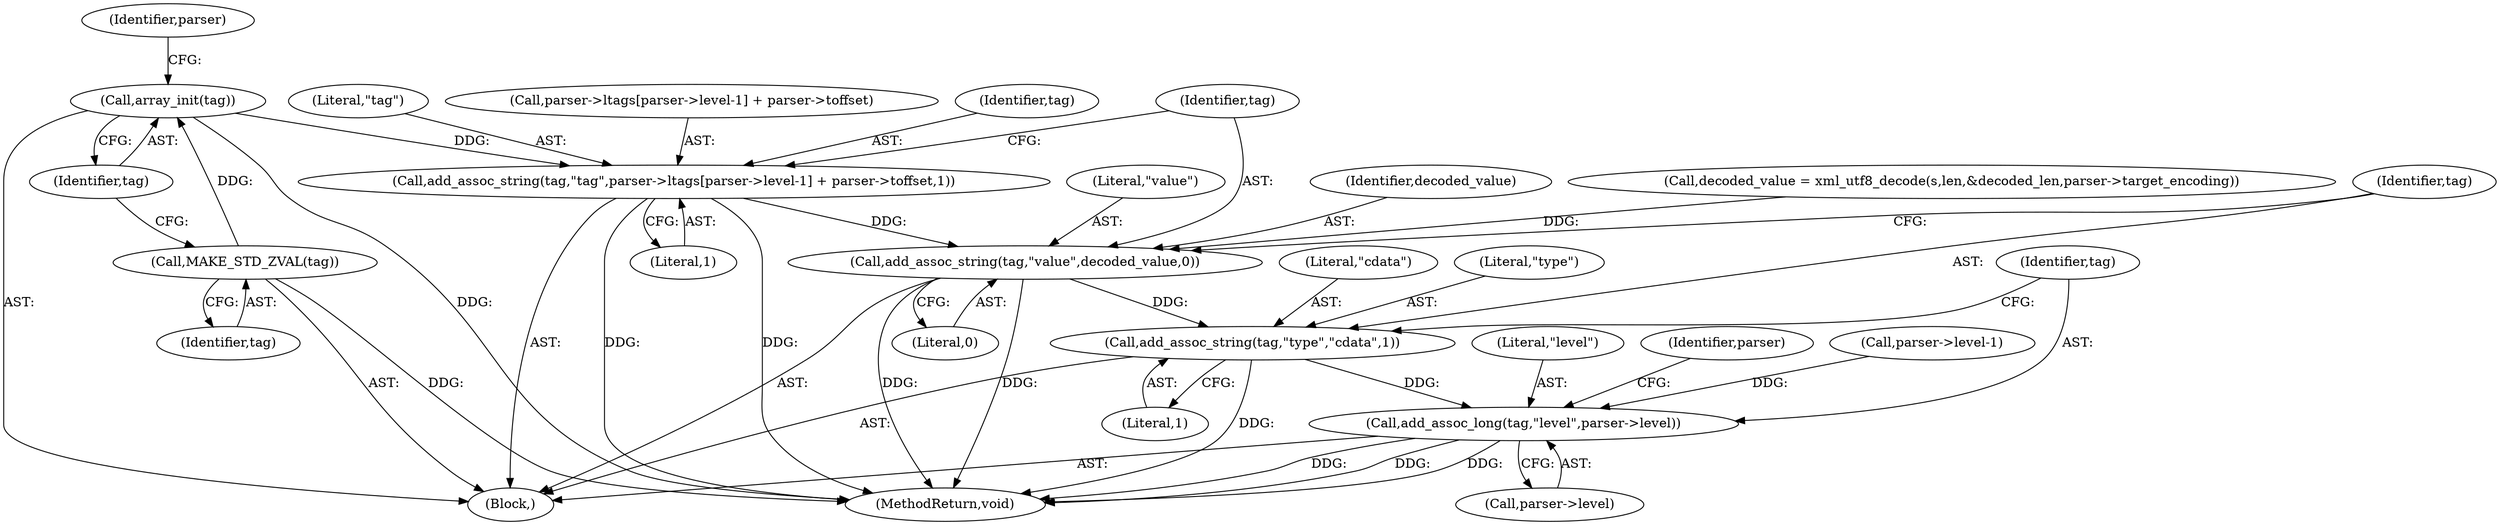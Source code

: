 digraph "0_php_dccda88f27a084bcbbb30198ace12b4e7ae961cc_4@pointer" {
"1000407" [label="(Call,add_assoc_string(tag,\"tag\",parser->ltags[parser->level-1] + parser->toffset,1))"];
"1000390" [label="(Call,array_init(tag))"];
"1000388" [label="(Call,MAKE_STD_ZVAL(tag))"];
"1000424" [label="(Call,add_assoc_string(tag,\"value\",decoded_value,0))"];
"1000429" [label="(Call,add_assoc_string(tag,\"type\",\"cdata\",1))"];
"1000434" [label="(Call,add_assoc_long(tag,\"level\",parser->level))"];
"1000436" [label="(Literal,\"level\")"];
"1000387" [label="(Block,)"];
"1000388" [label="(Call,MAKE_STD_ZVAL(tag))"];
"1000437" [label="(Call,parser->level)"];
"1000427" [label="(Identifier,decoded_value)"];
"1000424" [label="(Call,add_assoc_string(tag,\"value\",decoded_value,0))"];
"1000443" [label="(Identifier,parser)"];
"1000432" [label="(Literal,\"cdata\")"];
"1000465" [label="(MethodReturn,void)"];
"1000169" [label="(Call,decoded_value = xml_utf8_decode(s,len,&decoded_len,parser->target_encoding))"];
"1000390" [label="(Call,array_init(tag))"];
"1000391" [label="(Identifier,tag)"];
"1000409" [label="(Literal,\"tag\")"];
"1000393" [label="(Identifier,parser)"];
"1000410" [label="(Call,parser->ltags[parser->level-1] + parser->toffset)"];
"1000433" [label="(Literal,1)"];
"1000429" [label="(Call,add_assoc_string(tag,\"type\",\"cdata\",1))"];
"1000423" [label="(Literal,1)"];
"1000407" [label="(Call,add_assoc_string(tag,\"tag\",parser->ltags[parser->level-1] + parser->toffset,1))"];
"1000428" [label="(Literal,0)"];
"1000426" [label="(Literal,\"value\")"];
"1000434" [label="(Call,add_assoc_long(tag,\"level\",parser->level))"];
"1000430" [label="(Identifier,tag)"];
"1000408" [label="(Identifier,tag)"];
"1000431" [label="(Literal,\"type\")"];
"1000415" [label="(Call,parser->level-1)"];
"1000389" [label="(Identifier,tag)"];
"1000435" [label="(Identifier,tag)"];
"1000425" [label="(Identifier,tag)"];
"1000407" -> "1000387"  [label="AST: "];
"1000407" -> "1000423"  [label="CFG: "];
"1000408" -> "1000407"  [label="AST: "];
"1000409" -> "1000407"  [label="AST: "];
"1000410" -> "1000407"  [label="AST: "];
"1000423" -> "1000407"  [label="AST: "];
"1000425" -> "1000407"  [label="CFG: "];
"1000407" -> "1000465"  [label="DDG: "];
"1000407" -> "1000465"  [label="DDG: "];
"1000390" -> "1000407"  [label="DDG: "];
"1000407" -> "1000424"  [label="DDG: "];
"1000390" -> "1000387"  [label="AST: "];
"1000390" -> "1000391"  [label="CFG: "];
"1000391" -> "1000390"  [label="AST: "];
"1000393" -> "1000390"  [label="CFG: "];
"1000390" -> "1000465"  [label="DDG: "];
"1000388" -> "1000390"  [label="DDG: "];
"1000388" -> "1000387"  [label="AST: "];
"1000388" -> "1000389"  [label="CFG: "];
"1000389" -> "1000388"  [label="AST: "];
"1000391" -> "1000388"  [label="CFG: "];
"1000388" -> "1000465"  [label="DDG: "];
"1000424" -> "1000387"  [label="AST: "];
"1000424" -> "1000428"  [label="CFG: "];
"1000425" -> "1000424"  [label="AST: "];
"1000426" -> "1000424"  [label="AST: "];
"1000427" -> "1000424"  [label="AST: "];
"1000428" -> "1000424"  [label="AST: "];
"1000430" -> "1000424"  [label="CFG: "];
"1000424" -> "1000465"  [label="DDG: "];
"1000424" -> "1000465"  [label="DDG: "];
"1000169" -> "1000424"  [label="DDG: "];
"1000424" -> "1000429"  [label="DDG: "];
"1000429" -> "1000387"  [label="AST: "];
"1000429" -> "1000433"  [label="CFG: "];
"1000430" -> "1000429"  [label="AST: "];
"1000431" -> "1000429"  [label="AST: "];
"1000432" -> "1000429"  [label="AST: "];
"1000433" -> "1000429"  [label="AST: "];
"1000435" -> "1000429"  [label="CFG: "];
"1000429" -> "1000465"  [label="DDG: "];
"1000429" -> "1000434"  [label="DDG: "];
"1000434" -> "1000387"  [label="AST: "];
"1000434" -> "1000437"  [label="CFG: "];
"1000435" -> "1000434"  [label="AST: "];
"1000436" -> "1000434"  [label="AST: "];
"1000437" -> "1000434"  [label="AST: "];
"1000443" -> "1000434"  [label="CFG: "];
"1000434" -> "1000465"  [label="DDG: "];
"1000434" -> "1000465"  [label="DDG: "];
"1000434" -> "1000465"  [label="DDG: "];
"1000415" -> "1000434"  [label="DDG: "];
}
